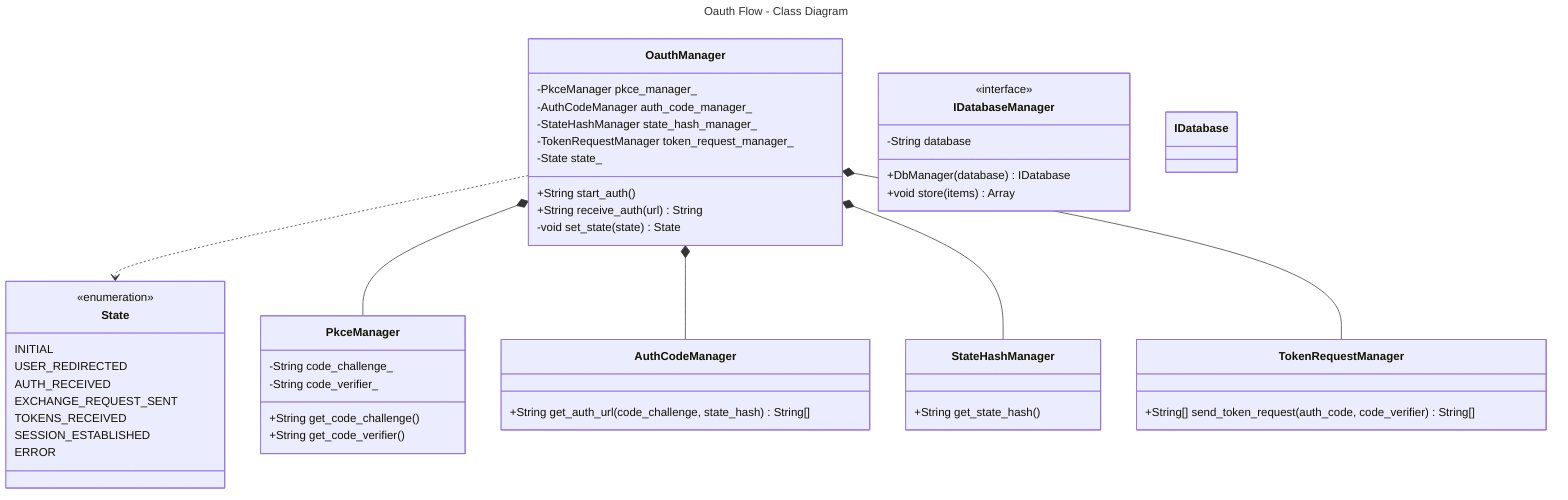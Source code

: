 ---
title: Oauth Flow - Class Diagram
---
classDiagram
    class OauthManager {
        +String start_auth()
        +String receive_auth(url) String
        -PkceManager pkce_manager_
        -AuthCodeManager auth_code_manager_
        -StateHashManager state_hash_manager_
        -TokenRequestManager token_request_manager_
        -State state_
        -void set_state(state) State
    }

    class PkceManager {
        -String code_challenge_
        -String code_verifier_
        +String get_code_challenge()
        +String get_code_verifier()
    }

    class AuthCodeManager {
        +String get_auth_url(code_challenge, state_hash) String[]
    }

    class StateHashManager {
        +String get_state_hash()
    }

    class TokenRequestManager {
        +String[] send_token_request(auth_code, code_verifier) String[]
    }

    class IDatabaseManager {
        <<interface>>
        +DbManager(database) IDatabase
        -String database
        +void store(items) Array
    }

    class IDatabase {

    }

    class State {
        <<enumeration>>
        INITIAL
        USER_REDIRECTED
        AUTH_RECEIVED
        EXCHANGE_REQUEST_SENT
        TOKENS_RECEIVED
        SESSION_ESTABLISHED
        ERROR
    }

    OauthManager ..> State
    OauthManager *-- PkceManager
    OauthManager *-- AuthCodeManager
    OauthManager *-- StateHashManager
    OauthManager *-- TokenRequestManager